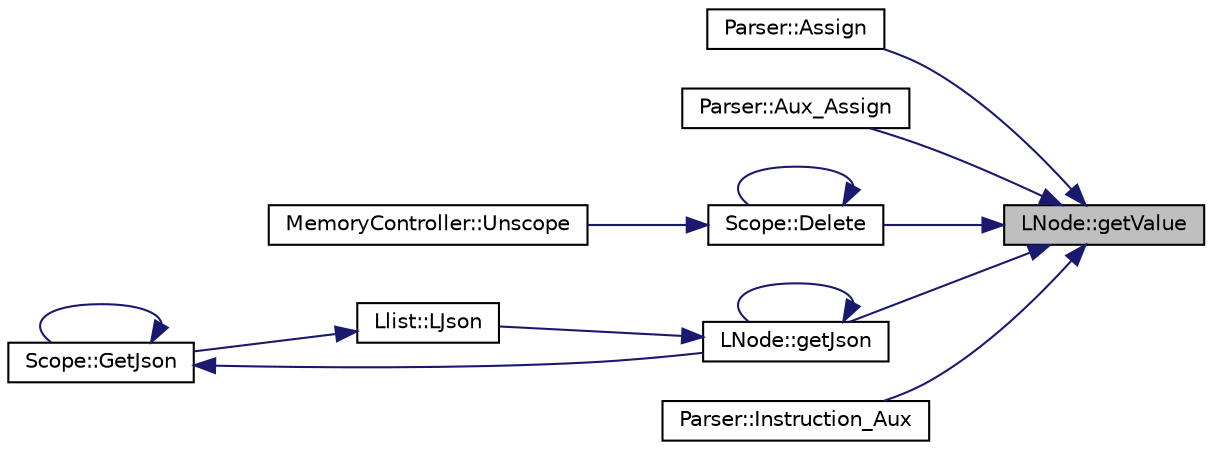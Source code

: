 digraph "LNode::getValue"
{
 // INTERACTIVE_SVG=YES
 // LATEX_PDF_SIZE
  edge [fontname="Helvetica",fontsize="10",labelfontname="Helvetica",labelfontsize="10"];
  node [fontname="Helvetica",fontsize="10",shape=record];
  rankdir="RL";
  Node1 [label="LNode::getValue",height=0.2,width=0.4,color="black", fillcolor="grey75", style="filled", fontcolor="black",tooltip=" "];
  Node1 -> Node2 [dir="back",color="midnightblue",fontsize="10",style="solid",fontname="Helvetica"];
  Node2 [label="Parser::Assign",height=0.2,width=0.4,color="black", fillcolor="white", style="filled",URL="$classParser.html#ad548d6c7d52e8147b3c2067b2696c681",tooltip="function to assign a value to a variable by it tag"];
  Node1 -> Node3 [dir="back",color="midnightblue",fontsize="10",style="solid",fontname="Helvetica"];
  Node3 [label="Parser::Aux_Assign",height=0.2,width=0.4,color="black", fillcolor="white", style="filled",URL="$classParser.html#aa515a5cb14d30596b5b280b977fa79d4",tooltip="get the LNode of a objet property or a variable"];
  Node1 -> Node4 [dir="back",color="midnightblue",fontsize="10",style="solid",fontname="Helvetica"];
  Node4 [label="Scope::Delete",height=0.2,width=0.4,color="black", fillcolor="white", style="filled",URL="$classScope.html#a148b2d8124ad1c29d8b62a3c2cdb1a51",tooltip=" "];
  Node4 -> Node4 [dir="back",color="midnightblue",fontsize="10",style="solid",fontname="Helvetica"];
  Node4 -> Node5 [dir="back",color="midnightblue",fontsize="10",style="solid",fontname="Helvetica"];
  Node5 [label="MemoryController::Unscope",height=0.2,width=0.4,color="black", fillcolor="white", style="filled",URL="$classMemoryController.html#a09dd944c90a90b721b7f52addc6aa7ba",tooltip="Close the actual escope."];
  Node1 -> Node6 [dir="back",color="midnightblue",fontsize="10",style="solid",fontname="Helvetica"];
  Node6 [label="LNode::getJson",height=0.2,width=0.4,color="black", fillcolor="white", style="filled",URL="$classLNode.html#ae3ee65209772ae7cea01d820fb2c3fa3",tooltip=" "];
  Node6 -> Node6 [dir="back",color="midnightblue",fontsize="10",style="solid",fontname="Helvetica"];
  Node6 -> Node7 [dir="back",color="midnightblue",fontsize="10",style="solid",fontname="Helvetica"];
  Node7 [label="Llist::LJson",height=0.2,width=0.4,color="black", fillcolor="white", style="filled",URL="$classLlist.html#a19d60464af021d658fed2696e7940f19",tooltip=" "];
  Node7 -> Node8 [dir="back",color="midnightblue",fontsize="10",style="solid",fontname="Helvetica"];
  Node8 [label="Scope::GetJson",height=0.2,width=0.4,color="black", fillcolor="white", style="filled",URL="$classScope.html#ab7e68bd73690095c5358f643fe606959",tooltip="Create a string with the info of the Scope."];
  Node8 -> Node6 [dir="back",color="midnightblue",fontsize="10",style="solid",fontname="Helvetica"];
  Node8 -> Node8 [dir="back",color="midnightblue",fontsize="10",style="solid",fontname="Helvetica"];
  Node1 -> Node9 [dir="back",color="midnightblue",fontsize="10",style="solid",fontname="Helvetica"];
  Node9 [label="Parser::Instruction_Aux",height=0.2,width=0.4,color="black", fillcolor="white", style="filled",URL="$classParser.html#aac62076a1f7b18fa223bf0f04d5e4d8c",tooltip=" "];
}

